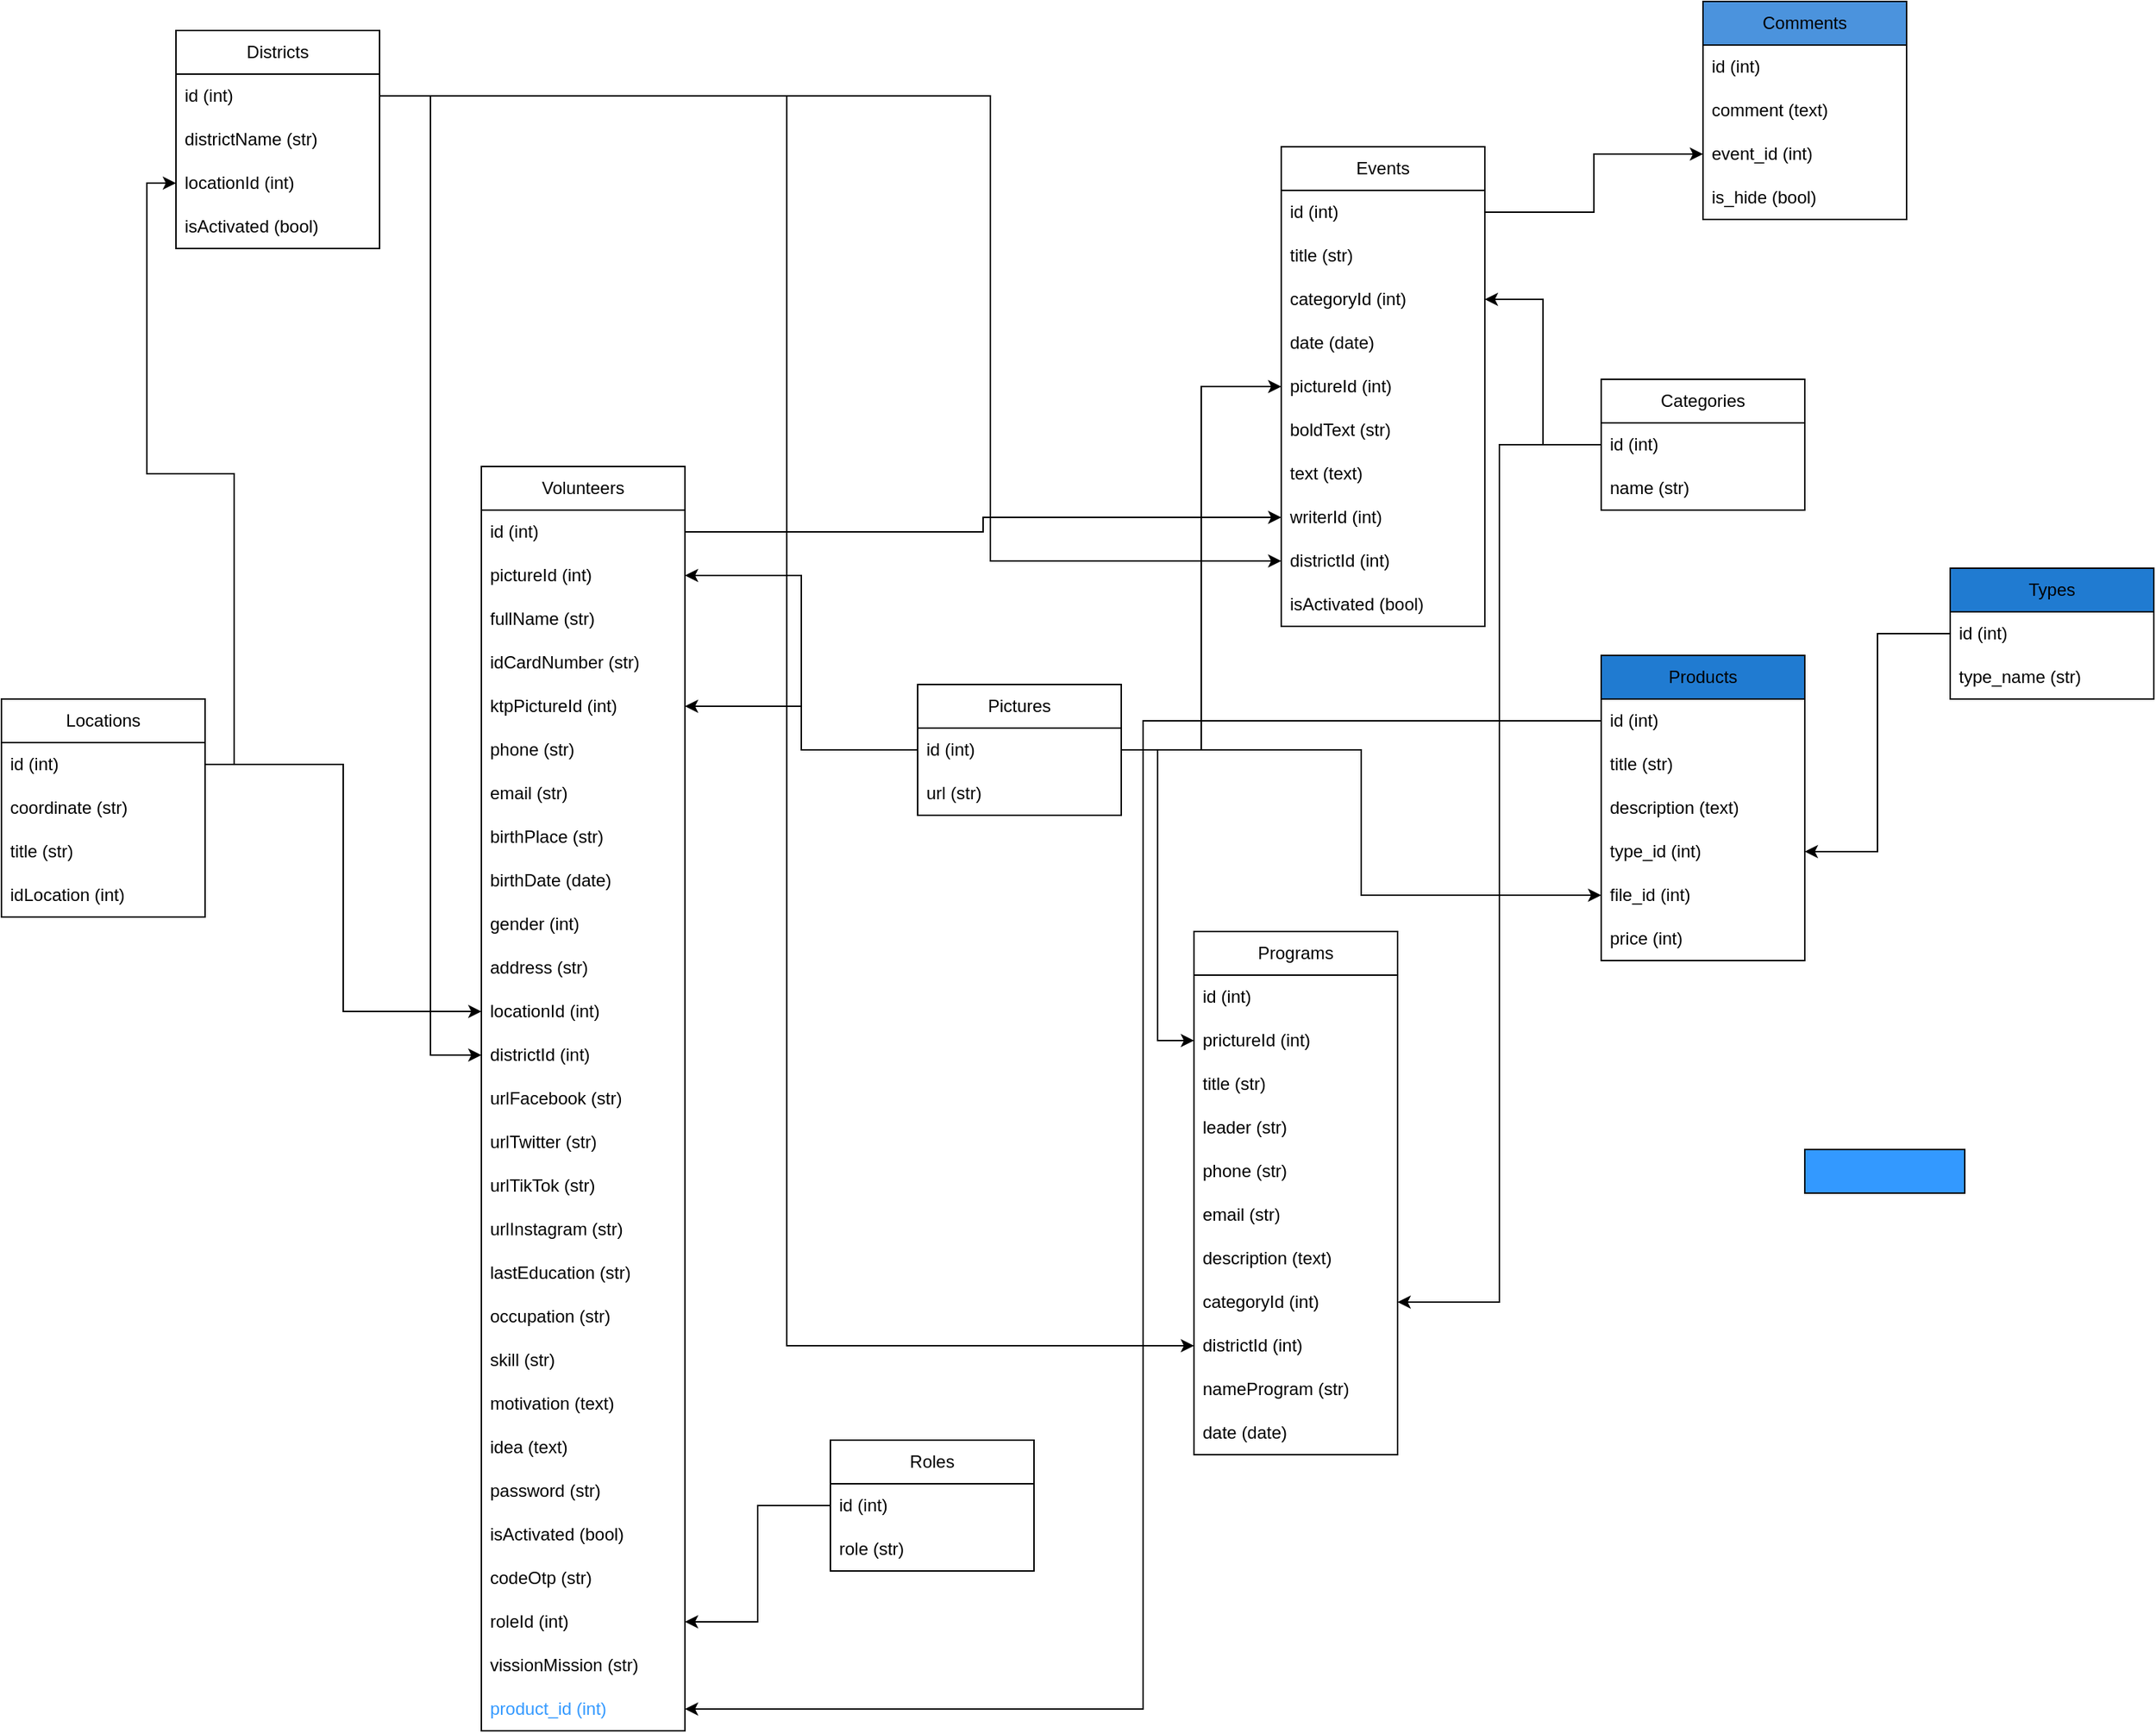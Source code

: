 <mxfile version="22.0.4" type="github">
  <diagram name="Page-1" id="6kSYmCpnZENAWCjcgiJt">
    <mxGraphModel dx="1445" dy="1318" grid="1" gridSize="10" guides="1" tooltips="1" connect="1" arrows="1" fold="1" page="1" pageScale="1" pageWidth="2500" pageHeight="2500" math="0" shadow="0">
      <root>
        <mxCell id="0" />
        <mxCell id="1" parent="0" />
        <mxCell id="M5yDu4GR9YYgDBs3hchN-1" value="Volunteers" style="swimlane;fontStyle=0;childLayout=stackLayout;horizontal=1;startSize=30;horizontalStack=0;resizeParent=1;resizeParentMax=0;resizeLast=0;collapsible=1;marginBottom=0;whiteSpace=wrap;html=1;" parent="1" vertex="1">
          <mxGeometry x="1020" y="760" width="140" height="870" as="geometry" />
        </mxCell>
        <mxCell id="M5yDu4GR9YYgDBs3hchN-2" value="id (int)" style="text;strokeColor=none;fillColor=none;align=left;verticalAlign=middle;spacingLeft=4;spacingRight=4;overflow=hidden;points=[[0,0.5],[1,0.5]];portConstraint=eastwest;rotatable=0;whiteSpace=wrap;html=1;" parent="M5yDu4GR9YYgDBs3hchN-1" vertex="1">
          <mxGeometry y="30" width="140" height="30" as="geometry" />
        </mxCell>
        <mxCell id="M5yDu4GR9YYgDBs3hchN-3" value="pictureId (int)" style="text;strokeColor=none;fillColor=none;align=left;verticalAlign=middle;spacingLeft=4;spacingRight=4;overflow=hidden;points=[[0,0.5],[1,0.5]];portConstraint=eastwest;rotatable=0;whiteSpace=wrap;html=1;" parent="M5yDu4GR9YYgDBs3hchN-1" vertex="1">
          <mxGeometry y="60" width="140" height="30" as="geometry" />
        </mxCell>
        <mxCell id="M5yDu4GR9YYgDBs3hchN-4" value="fullName (str)" style="text;strokeColor=none;fillColor=none;align=left;verticalAlign=middle;spacingLeft=4;spacingRight=4;overflow=hidden;points=[[0,0.5],[1,0.5]];portConstraint=eastwest;rotatable=0;whiteSpace=wrap;html=1;" parent="M5yDu4GR9YYgDBs3hchN-1" vertex="1">
          <mxGeometry y="90" width="140" height="30" as="geometry" />
        </mxCell>
        <mxCell id="M5yDu4GR9YYgDBs3hchN-5" value="idCardNumber (str)" style="text;strokeColor=none;fillColor=none;align=left;verticalAlign=middle;spacingLeft=4;spacingRight=4;overflow=hidden;points=[[0,0.5],[1,0.5]];portConstraint=eastwest;rotatable=0;whiteSpace=wrap;html=1;" parent="M5yDu4GR9YYgDBs3hchN-1" vertex="1">
          <mxGeometry y="120" width="140" height="30" as="geometry" />
        </mxCell>
        <mxCell id="M5yDu4GR9YYgDBs3hchN-6" value="ktpPictureId (int)" style="text;strokeColor=none;fillColor=none;align=left;verticalAlign=middle;spacingLeft=4;spacingRight=4;overflow=hidden;points=[[0,0.5],[1,0.5]];portConstraint=eastwest;rotatable=0;whiteSpace=wrap;html=1;" parent="M5yDu4GR9YYgDBs3hchN-1" vertex="1">
          <mxGeometry y="150" width="140" height="30" as="geometry" />
        </mxCell>
        <mxCell id="M5yDu4GR9YYgDBs3hchN-7" value="phone (str)" style="text;strokeColor=none;fillColor=none;align=left;verticalAlign=middle;spacingLeft=4;spacingRight=4;overflow=hidden;points=[[0,0.5],[1,0.5]];portConstraint=eastwest;rotatable=0;whiteSpace=wrap;html=1;" parent="M5yDu4GR9YYgDBs3hchN-1" vertex="1">
          <mxGeometry y="180" width="140" height="30" as="geometry" />
        </mxCell>
        <mxCell id="M5yDu4GR9YYgDBs3hchN-8" value="email (str)" style="text;strokeColor=none;fillColor=none;align=left;verticalAlign=middle;spacingLeft=4;spacingRight=4;overflow=hidden;points=[[0,0.5],[1,0.5]];portConstraint=eastwest;rotatable=0;whiteSpace=wrap;html=1;" parent="M5yDu4GR9YYgDBs3hchN-1" vertex="1">
          <mxGeometry y="210" width="140" height="30" as="geometry" />
        </mxCell>
        <mxCell id="M5yDu4GR9YYgDBs3hchN-9" value="birthPlace (str)" style="text;strokeColor=none;fillColor=none;align=left;verticalAlign=middle;spacingLeft=4;spacingRight=4;overflow=hidden;points=[[0,0.5],[1,0.5]];portConstraint=eastwest;rotatable=0;whiteSpace=wrap;html=1;" parent="M5yDu4GR9YYgDBs3hchN-1" vertex="1">
          <mxGeometry y="240" width="140" height="30" as="geometry" />
        </mxCell>
        <mxCell id="M5yDu4GR9YYgDBs3hchN-10" value="birthDate (date)" style="text;strokeColor=none;fillColor=none;align=left;verticalAlign=middle;spacingLeft=4;spacingRight=4;overflow=hidden;points=[[0,0.5],[1,0.5]];portConstraint=eastwest;rotatable=0;whiteSpace=wrap;html=1;" parent="M5yDu4GR9YYgDBs3hchN-1" vertex="1">
          <mxGeometry y="270" width="140" height="30" as="geometry" />
        </mxCell>
        <mxCell id="M5yDu4GR9YYgDBs3hchN-11" value="gender (int)" style="text;strokeColor=none;fillColor=none;align=left;verticalAlign=middle;spacingLeft=4;spacingRight=4;overflow=hidden;points=[[0,0.5],[1,0.5]];portConstraint=eastwest;rotatable=0;whiteSpace=wrap;html=1;" parent="M5yDu4GR9YYgDBs3hchN-1" vertex="1">
          <mxGeometry y="300" width="140" height="30" as="geometry" />
        </mxCell>
        <mxCell id="M5yDu4GR9YYgDBs3hchN-12" value="address (str)" style="text;strokeColor=none;fillColor=none;align=left;verticalAlign=middle;spacingLeft=4;spacingRight=4;overflow=hidden;points=[[0,0.5],[1,0.5]];portConstraint=eastwest;rotatable=0;whiteSpace=wrap;html=1;" parent="M5yDu4GR9YYgDBs3hchN-1" vertex="1">
          <mxGeometry y="330" width="140" height="30" as="geometry" />
        </mxCell>
        <mxCell id="M5yDu4GR9YYgDBs3hchN-13" value="locationId (int)" style="text;strokeColor=none;fillColor=none;align=left;verticalAlign=middle;spacingLeft=4;spacingRight=4;overflow=hidden;points=[[0,0.5],[1,0.5]];portConstraint=eastwest;rotatable=0;whiteSpace=wrap;html=1;" parent="M5yDu4GR9YYgDBs3hchN-1" vertex="1">
          <mxGeometry y="360" width="140" height="30" as="geometry" />
        </mxCell>
        <mxCell id="M5yDu4GR9YYgDBs3hchN-14" value="districtId (int)" style="text;strokeColor=none;fillColor=none;align=left;verticalAlign=middle;spacingLeft=4;spacingRight=4;overflow=hidden;points=[[0,0.5],[1,0.5]];portConstraint=eastwest;rotatable=0;whiteSpace=wrap;html=1;" parent="M5yDu4GR9YYgDBs3hchN-1" vertex="1">
          <mxGeometry y="390" width="140" height="30" as="geometry" />
        </mxCell>
        <mxCell id="M5yDu4GR9YYgDBs3hchN-15" value="urlFacebook (str)" style="text;strokeColor=none;fillColor=none;align=left;verticalAlign=middle;spacingLeft=4;spacingRight=4;overflow=hidden;points=[[0,0.5],[1,0.5]];portConstraint=eastwest;rotatable=0;whiteSpace=wrap;html=1;" parent="M5yDu4GR9YYgDBs3hchN-1" vertex="1">
          <mxGeometry y="420" width="140" height="30" as="geometry" />
        </mxCell>
        <mxCell id="M5yDu4GR9YYgDBs3hchN-16" value="urlTwitter (str)" style="text;strokeColor=none;fillColor=none;align=left;verticalAlign=middle;spacingLeft=4;spacingRight=4;overflow=hidden;points=[[0,0.5],[1,0.5]];portConstraint=eastwest;rotatable=0;whiteSpace=wrap;html=1;" parent="M5yDu4GR9YYgDBs3hchN-1" vertex="1">
          <mxGeometry y="450" width="140" height="30" as="geometry" />
        </mxCell>
        <mxCell id="M5yDu4GR9YYgDBs3hchN-17" value="urlTikTok (str)" style="text;strokeColor=none;fillColor=none;align=left;verticalAlign=middle;spacingLeft=4;spacingRight=4;overflow=hidden;points=[[0,0.5],[1,0.5]];portConstraint=eastwest;rotatable=0;whiteSpace=wrap;html=1;" parent="M5yDu4GR9YYgDBs3hchN-1" vertex="1">
          <mxGeometry y="480" width="140" height="30" as="geometry" />
        </mxCell>
        <mxCell id="M5yDu4GR9YYgDBs3hchN-18" value="urlInstagram (str)" style="text;strokeColor=none;fillColor=none;align=left;verticalAlign=middle;spacingLeft=4;spacingRight=4;overflow=hidden;points=[[0,0.5],[1,0.5]];portConstraint=eastwest;rotatable=0;whiteSpace=wrap;html=1;" parent="M5yDu4GR9YYgDBs3hchN-1" vertex="1">
          <mxGeometry y="510" width="140" height="30" as="geometry" />
        </mxCell>
        <mxCell id="M5yDu4GR9YYgDBs3hchN-19" value="lastEducation (str)" style="text;strokeColor=none;fillColor=none;align=left;verticalAlign=middle;spacingLeft=4;spacingRight=4;overflow=hidden;points=[[0,0.5],[1,0.5]];portConstraint=eastwest;rotatable=0;whiteSpace=wrap;html=1;" parent="M5yDu4GR9YYgDBs3hchN-1" vertex="1">
          <mxGeometry y="540" width="140" height="30" as="geometry" />
        </mxCell>
        <mxCell id="M5yDu4GR9YYgDBs3hchN-20" value="occupation (str)" style="text;strokeColor=none;fillColor=none;align=left;verticalAlign=middle;spacingLeft=4;spacingRight=4;overflow=hidden;points=[[0,0.5],[1,0.5]];portConstraint=eastwest;rotatable=0;whiteSpace=wrap;html=1;" parent="M5yDu4GR9YYgDBs3hchN-1" vertex="1">
          <mxGeometry y="570" width="140" height="30" as="geometry" />
        </mxCell>
        <mxCell id="M5yDu4GR9YYgDBs3hchN-21" value="skill (str)" style="text;strokeColor=none;fillColor=none;align=left;verticalAlign=middle;spacingLeft=4;spacingRight=4;overflow=hidden;points=[[0,0.5],[1,0.5]];portConstraint=eastwest;rotatable=0;whiteSpace=wrap;html=1;" parent="M5yDu4GR9YYgDBs3hchN-1" vertex="1">
          <mxGeometry y="600" width="140" height="30" as="geometry" />
        </mxCell>
        <mxCell id="M5yDu4GR9YYgDBs3hchN-22" value="motivation (text)" style="text;strokeColor=none;fillColor=none;align=left;verticalAlign=middle;spacingLeft=4;spacingRight=4;overflow=hidden;points=[[0,0.5],[1,0.5]];portConstraint=eastwest;rotatable=0;whiteSpace=wrap;html=1;" parent="M5yDu4GR9YYgDBs3hchN-1" vertex="1">
          <mxGeometry y="630" width="140" height="30" as="geometry" />
        </mxCell>
        <mxCell id="M5yDu4GR9YYgDBs3hchN-23" value="idea (text)" style="text;strokeColor=none;fillColor=none;align=left;verticalAlign=middle;spacingLeft=4;spacingRight=4;overflow=hidden;points=[[0,0.5],[1,0.5]];portConstraint=eastwest;rotatable=0;whiteSpace=wrap;html=1;" parent="M5yDu4GR9YYgDBs3hchN-1" vertex="1">
          <mxGeometry y="660" width="140" height="30" as="geometry" />
        </mxCell>
        <mxCell id="M5yDu4GR9YYgDBs3hchN-24" value="password (str)" style="text;strokeColor=none;fillColor=none;align=left;verticalAlign=middle;spacingLeft=4;spacingRight=4;overflow=hidden;points=[[0,0.5],[1,0.5]];portConstraint=eastwest;rotatable=0;whiteSpace=wrap;html=1;" parent="M5yDu4GR9YYgDBs3hchN-1" vertex="1">
          <mxGeometry y="690" width="140" height="30" as="geometry" />
        </mxCell>
        <mxCell id="M5yDu4GR9YYgDBs3hchN-25" value="isActivated (bool)" style="text;strokeColor=none;fillColor=none;align=left;verticalAlign=middle;spacingLeft=4;spacingRight=4;overflow=hidden;points=[[0,0.5],[1,0.5]];portConstraint=eastwest;rotatable=0;whiteSpace=wrap;html=1;" parent="M5yDu4GR9YYgDBs3hchN-1" vertex="1">
          <mxGeometry y="720" width="140" height="30" as="geometry" />
        </mxCell>
        <mxCell id="M5yDu4GR9YYgDBs3hchN-26" value="codeOtp (str)" style="text;strokeColor=none;fillColor=none;align=left;verticalAlign=middle;spacingLeft=4;spacingRight=4;overflow=hidden;points=[[0,0.5],[1,0.5]];portConstraint=eastwest;rotatable=0;whiteSpace=wrap;html=1;" parent="M5yDu4GR9YYgDBs3hchN-1" vertex="1">
          <mxGeometry y="750" width="140" height="30" as="geometry" />
        </mxCell>
        <mxCell id="M5yDu4GR9YYgDBs3hchN-27" value="roleId (int)" style="text;strokeColor=none;fillColor=none;align=left;verticalAlign=middle;spacingLeft=4;spacingRight=4;overflow=hidden;points=[[0,0.5],[1,0.5]];portConstraint=eastwest;rotatable=0;whiteSpace=wrap;html=1;" parent="M5yDu4GR9YYgDBs3hchN-1" vertex="1">
          <mxGeometry y="780" width="140" height="30" as="geometry" />
        </mxCell>
        <mxCell id="M5yDu4GR9YYgDBs3hchN-28" value="vissionMission (str)" style="text;strokeColor=none;fillColor=none;align=left;verticalAlign=middle;spacingLeft=4;spacingRight=4;overflow=hidden;points=[[0,0.5],[1,0.5]];portConstraint=eastwest;rotatable=0;whiteSpace=wrap;html=1;" parent="M5yDu4GR9YYgDBs3hchN-1" vertex="1">
          <mxGeometry y="810" width="140" height="30" as="geometry" />
        </mxCell>
        <mxCell id="M5yDu4GR9YYgDBs3hchN-110" value="&lt;font color=&quot;#3399ff&quot;&gt;product_id (int)&lt;/font&gt;" style="text;strokeColor=none;fillColor=none;align=left;verticalAlign=middle;spacingLeft=4;spacingRight=4;overflow=hidden;points=[[0,0.5],[1,0.5]];portConstraint=eastwest;rotatable=0;whiteSpace=wrap;html=1;" parent="M5yDu4GR9YYgDBs3hchN-1" vertex="1">
          <mxGeometry y="840" width="140" height="30" as="geometry" />
        </mxCell>
        <mxCell id="M5yDu4GR9YYgDBs3hchN-29" value="Pictures" style="swimlane;fontStyle=0;childLayout=stackLayout;horizontal=1;startSize=30;horizontalStack=0;resizeParent=1;resizeParentMax=0;resizeLast=0;collapsible=1;marginBottom=0;whiteSpace=wrap;html=1;" parent="1" vertex="1">
          <mxGeometry x="1320" y="910" width="140" height="90" as="geometry" />
        </mxCell>
        <mxCell id="M5yDu4GR9YYgDBs3hchN-30" value="id (int)" style="text;strokeColor=none;fillColor=none;align=left;verticalAlign=middle;spacingLeft=4;spacingRight=4;overflow=hidden;points=[[0,0.5],[1,0.5]];portConstraint=eastwest;rotatable=0;whiteSpace=wrap;html=1;" parent="M5yDu4GR9YYgDBs3hchN-29" vertex="1">
          <mxGeometry y="30" width="140" height="30" as="geometry" />
        </mxCell>
        <mxCell id="M5yDu4GR9YYgDBs3hchN-31" value="url (str)" style="text;strokeColor=none;fillColor=none;align=left;verticalAlign=middle;spacingLeft=4;spacingRight=4;overflow=hidden;points=[[0,0.5],[1,0.5]];portConstraint=eastwest;rotatable=0;whiteSpace=wrap;html=1;" parent="M5yDu4GR9YYgDBs3hchN-29" vertex="1">
          <mxGeometry y="60" width="140" height="30" as="geometry" />
        </mxCell>
        <mxCell id="M5yDu4GR9YYgDBs3hchN-33" style="edgeStyle=orthogonalEdgeStyle;rounded=0;orthogonalLoop=1;jettySize=auto;html=1;entryX=1;entryY=0.5;entryDx=0;entryDy=0;" parent="1" source="M5yDu4GR9YYgDBs3hchN-30" target="M5yDu4GR9YYgDBs3hchN-3" edge="1">
          <mxGeometry relative="1" as="geometry" />
        </mxCell>
        <mxCell id="M5yDu4GR9YYgDBs3hchN-34" style="edgeStyle=orthogonalEdgeStyle;rounded=0;orthogonalLoop=1;jettySize=auto;html=1;" parent="1" source="M5yDu4GR9YYgDBs3hchN-30" target="M5yDu4GR9YYgDBs3hchN-6" edge="1">
          <mxGeometry relative="1" as="geometry" />
        </mxCell>
        <mxCell id="M5yDu4GR9YYgDBs3hchN-35" value="Locations" style="swimlane;fontStyle=0;childLayout=stackLayout;horizontal=1;startSize=30;horizontalStack=0;resizeParent=1;resizeParentMax=0;resizeLast=0;collapsible=1;marginBottom=0;whiteSpace=wrap;html=1;" parent="1" vertex="1">
          <mxGeometry x="690" y="920" width="140" height="150" as="geometry" />
        </mxCell>
        <mxCell id="M5yDu4GR9YYgDBs3hchN-36" value="id (int)" style="text;strokeColor=none;fillColor=none;align=left;verticalAlign=middle;spacingLeft=4;spacingRight=4;overflow=hidden;points=[[0,0.5],[1,0.5]];portConstraint=eastwest;rotatable=0;whiteSpace=wrap;html=1;" parent="M5yDu4GR9YYgDBs3hchN-35" vertex="1">
          <mxGeometry y="30" width="140" height="30" as="geometry" />
        </mxCell>
        <mxCell id="M5yDu4GR9YYgDBs3hchN-37" value="coordinate (str)" style="text;strokeColor=none;fillColor=none;align=left;verticalAlign=middle;spacingLeft=4;spacingRight=4;overflow=hidden;points=[[0,0.5],[1,0.5]];portConstraint=eastwest;rotatable=0;whiteSpace=wrap;html=1;" parent="M5yDu4GR9YYgDBs3hchN-35" vertex="1">
          <mxGeometry y="60" width="140" height="30" as="geometry" />
        </mxCell>
        <mxCell id="M5yDu4GR9YYgDBs3hchN-38" value="title (str)" style="text;strokeColor=none;fillColor=none;align=left;verticalAlign=middle;spacingLeft=4;spacingRight=4;overflow=hidden;points=[[0,0.5],[1,0.5]];portConstraint=eastwest;rotatable=0;whiteSpace=wrap;html=1;" parent="M5yDu4GR9YYgDBs3hchN-35" vertex="1">
          <mxGeometry y="90" width="140" height="30" as="geometry" />
        </mxCell>
        <mxCell id="M5yDu4GR9YYgDBs3hchN-39" value="idLocation (int)" style="text;strokeColor=none;fillColor=none;align=left;verticalAlign=middle;spacingLeft=4;spacingRight=4;overflow=hidden;points=[[0,0.5],[1,0.5]];portConstraint=eastwest;rotatable=0;whiteSpace=wrap;html=1;" parent="M5yDu4GR9YYgDBs3hchN-35" vertex="1">
          <mxGeometry y="120" width="140" height="30" as="geometry" />
        </mxCell>
        <mxCell id="M5yDu4GR9YYgDBs3hchN-40" style="edgeStyle=orthogonalEdgeStyle;rounded=0;orthogonalLoop=1;jettySize=auto;html=1;" parent="1" source="M5yDu4GR9YYgDBs3hchN-36" target="M5yDu4GR9YYgDBs3hchN-13" edge="1">
          <mxGeometry relative="1" as="geometry" />
        </mxCell>
        <mxCell id="M5yDu4GR9YYgDBs3hchN-41" value="Districts" style="swimlane;fontStyle=0;childLayout=stackLayout;horizontal=1;startSize=30;horizontalStack=0;resizeParent=1;resizeParentMax=0;resizeLast=0;collapsible=1;marginBottom=0;whiteSpace=wrap;html=1;" parent="1" vertex="1">
          <mxGeometry x="810" y="460" width="140" height="150" as="geometry" />
        </mxCell>
        <mxCell id="M5yDu4GR9YYgDBs3hchN-42" value="id (int)" style="text;strokeColor=none;fillColor=none;align=left;verticalAlign=middle;spacingLeft=4;spacingRight=4;overflow=hidden;points=[[0,0.5],[1,0.5]];portConstraint=eastwest;rotatable=0;whiteSpace=wrap;html=1;" parent="M5yDu4GR9YYgDBs3hchN-41" vertex="1">
          <mxGeometry y="30" width="140" height="30" as="geometry" />
        </mxCell>
        <mxCell id="M5yDu4GR9YYgDBs3hchN-43" value="districtName (str)" style="text;strokeColor=none;fillColor=none;align=left;verticalAlign=middle;spacingLeft=4;spacingRight=4;overflow=hidden;points=[[0,0.5],[1,0.5]];portConstraint=eastwest;rotatable=0;whiteSpace=wrap;html=1;" parent="M5yDu4GR9YYgDBs3hchN-41" vertex="1">
          <mxGeometry y="60" width="140" height="30" as="geometry" />
        </mxCell>
        <mxCell id="M5yDu4GR9YYgDBs3hchN-44" value="locationId (int)" style="text;strokeColor=none;fillColor=none;align=left;verticalAlign=middle;spacingLeft=4;spacingRight=4;overflow=hidden;points=[[0,0.5],[1,0.5]];portConstraint=eastwest;rotatable=0;whiteSpace=wrap;html=1;" parent="M5yDu4GR9YYgDBs3hchN-41" vertex="1">
          <mxGeometry y="90" width="140" height="30" as="geometry" />
        </mxCell>
        <mxCell id="M5yDu4GR9YYgDBs3hchN-45" value="isActivated (bool)" style="text;strokeColor=none;fillColor=none;align=left;verticalAlign=middle;spacingLeft=4;spacingRight=4;overflow=hidden;points=[[0,0.5],[1,0.5]];portConstraint=eastwest;rotatable=0;whiteSpace=wrap;html=1;" parent="M5yDu4GR9YYgDBs3hchN-41" vertex="1">
          <mxGeometry y="120" width="140" height="30" as="geometry" />
        </mxCell>
        <mxCell id="M5yDu4GR9YYgDBs3hchN-46" style="edgeStyle=orthogonalEdgeStyle;rounded=0;orthogonalLoop=1;jettySize=auto;html=1;entryX=0;entryY=0.5;entryDx=0;entryDy=0;" parent="1" source="M5yDu4GR9YYgDBs3hchN-36" target="M5yDu4GR9YYgDBs3hchN-44" edge="1">
          <mxGeometry relative="1" as="geometry" />
        </mxCell>
        <mxCell id="M5yDu4GR9YYgDBs3hchN-47" style="edgeStyle=orthogonalEdgeStyle;rounded=0;orthogonalLoop=1;jettySize=auto;html=1;entryX=0;entryY=0.5;entryDx=0;entryDy=0;" parent="1" source="M5yDu4GR9YYgDBs3hchN-42" target="M5yDu4GR9YYgDBs3hchN-14" edge="1">
          <mxGeometry relative="1" as="geometry" />
        </mxCell>
        <mxCell id="M5yDu4GR9YYgDBs3hchN-48" value="Roles" style="swimlane;fontStyle=0;childLayout=stackLayout;horizontal=1;startSize=30;horizontalStack=0;resizeParent=1;resizeParentMax=0;resizeLast=0;collapsible=1;marginBottom=0;whiteSpace=wrap;html=1;" parent="1" vertex="1">
          <mxGeometry x="1260" y="1430" width="140" height="90" as="geometry" />
        </mxCell>
        <mxCell id="M5yDu4GR9YYgDBs3hchN-49" value="id (int)" style="text;strokeColor=none;fillColor=none;align=left;verticalAlign=middle;spacingLeft=4;spacingRight=4;overflow=hidden;points=[[0,0.5],[1,0.5]];portConstraint=eastwest;rotatable=0;whiteSpace=wrap;html=1;" parent="M5yDu4GR9YYgDBs3hchN-48" vertex="1">
          <mxGeometry y="30" width="140" height="30" as="geometry" />
        </mxCell>
        <mxCell id="M5yDu4GR9YYgDBs3hchN-50" value="role (str)" style="text;strokeColor=none;fillColor=none;align=left;verticalAlign=middle;spacingLeft=4;spacingRight=4;overflow=hidden;points=[[0,0.5],[1,0.5]];portConstraint=eastwest;rotatable=0;whiteSpace=wrap;html=1;" parent="M5yDu4GR9YYgDBs3hchN-48" vertex="1">
          <mxGeometry y="60" width="140" height="30" as="geometry" />
        </mxCell>
        <mxCell id="M5yDu4GR9YYgDBs3hchN-52" style="edgeStyle=orthogonalEdgeStyle;rounded=0;orthogonalLoop=1;jettySize=auto;html=1;" parent="1" source="M5yDu4GR9YYgDBs3hchN-49" target="M5yDu4GR9YYgDBs3hchN-27" edge="1">
          <mxGeometry relative="1" as="geometry" />
        </mxCell>
        <mxCell id="M5yDu4GR9YYgDBs3hchN-53" value="Events" style="swimlane;fontStyle=0;childLayout=stackLayout;horizontal=1;startSize=30;horizontalStack=0;resizeParent=1;resizeParentMax=0;resizeLast=0;collapsible=1;marginBottom=0;whiteSpace=wrap;html=1;" parent="1" vertex="1">
          <mxGeometry x="1570" y="540" width="140" height="330" as="geometry" />
        </mxCell>
        <mxCell id="M5yDu4GR9YYgDBs3hchN-54" value="id (int)" style="text;strokeColor=none;fillColor=none;align=left;verticalAlign=middle;spacingLeft=4;spacingRight=4;overflow=hidden;points=[[0,0.5],[1,0.5]];portConstraint=eastwest;rotatable=0;whiteSpace=wrap;html=1;" parent="M5yDu4GR9YYgDBs3hchN-53" vertex="1">
          <mxGeometry y="30" width="140" height="30" as="geometry" />
        </mxCell>
        <mxCell id="M5yDu4GR9YYgDBs3hchN-55" value="title (str)" style="text;strokeColor=none;fillColor=none;align=left;verticalAlign=middle;spacingLeft=4;spacingRight=4;overflow=hidden;points=[[0,0.5],[1,0.5]];portConstraint=eastwest;rotatable=0;whiteSpace=wrap;html=1;" parent="M5yDu4GR9YYgDBs3hchN-53" vertex="1">
          <mxGeometry y="60" width="140" height="30" as="geometry" />
        </mxCell>
        <mxCell id="M5yDu4GR9YYgDBs3hchN-56" value="categoryId (int)" style="text;strokeColor=none;fillColor=none;align=left;verticalAlign=middle;spacingLeft=4;spacingRight=4;overflow=hidden;points=[[0,0.5],[1,0.5]];portConstraint=eastwest;rotatable=0;whiteSpace=wrap;html=1;" parent="M5yDu4GR9YYgDBs3hchN-53" vertex="1">
          <mxGeometry y="90" width="140" height="30" as="geometry" />
        </mxCell>
        <mxCell id="M5yDu4GR9YYgDBs3hchN-57" value="date (date)" style="text;strokeColor=none;fillColor=none;align=left;verticalAlign=middle;spacingLeft=4;spacingRight=4;overflow=hidden;points=[[0,0.5],[1,0.5]];portConstraint=eastwest;rotatable=0;whiteSpace=wrap;html=1;" parent="M5yDu4GR9YYgDBs3hchN-53" vertex="1">
          <mxGeometry y="120" width="140" height="30" as="geometry" />
        </mxCell>
        <mxCell id="M5yDu4GR9YYgDBs3hchN-58" value="pictureId (int)" style="text;strokeColor=none;fillColor=none;align=left;verticalAlign=middle;spacingLeft=4;spacingRight=4;overflow=hidden;points=[[0,0.5],[1,0.5]];portConstraint=eastwest;rotatable=0;whiteSpace=wrap;html=1;" parent="M5yDu4GR9YYgDBs3hchN-53" vertex="1">
          <mxGeometry y="150" width="140" height="30" as="geometry" />
        </mxCell>
        <mxCell id="M5yDu4GR9YYgDBs3hchN-59" value="boldText (str)" style="text;strokeColor=none;fillColor=none;align=left;verticalAlign=middle;spacingLeft=4;spacingRight=4;overflow=hidden;points=[[0,0.5],[1,0.5]];portConstraint=eastwest;rotatable=0;whiteSpace=wrap;html=1;" parent="M5yDu4GR9YYgDBs3hchN-53" vertex="1">
          <mxGeometry y="180" width="140" height="30" as="geometry" />
        </mxCell>
        <mxCell id="M5yDu4GR9YYgDBs3hchN-60" value="text (text)" style="text;strokeColor=none;fillColor=none;align=left;verticalAlign=middle;spacingLeft=4;spacingRight=4;overflow=hidden;points=[[0,0.5],[1,0.5]];portConstraint=eastwest;rotatable=0;whiteSpace=wrap;html=1;" parent="M5yDu4GR9YYgDBs3hchN-53" vertex="1">
          <mxGeometry y="210" width="140" height="30" as="geometry" />
        </mxCell>
        <mxCell id="M5yDu4GR9YYgDBs3hchN-61" value="writerId (int)" style="text;strokeColor=none;fillColor=none;align=left;verticalAlign=middle;spacingLeft=4;spacingRight=4;overflow=hidden;points=[[0,0.5],[1,0.5]];portConstraint=eastwest;rotatable=0;whiteSpace=wrap;html=1;" parent="M5yDu4GR9YYgDBs3hchN-53" vertex="1">
          <mxGeometry y="240" width="140" height="30" as="geometry" />
        </mxCell>
        <mxCell id="M5yDu4GR9YYgDBs3hchN-62" value="districtId (int)" style="text;strokeColor=none;fillColor=none;align=left;verticalAlign=middle;spacingLeft=4;spacingRight=4;overflow=hidden;points=[[0,0.5],[1,0.5]];portConstraint=eastwest;rotatable=0;whiteSpace=wrap;html=1;" parent="M5yDu4GR9YYgDBs3hchN-53" vertex="1">
          <mxGeometry y="270" width="140" height="30" as="geometry" />
        </mxCell>
        <mxCell id="M5yDu4GR9YYgDBs3hchN-63" value="isActivated (bool)" style="text;strokeColor=none;fillColor=none;align=left;verticalAlign=middle;spacingLeft=4;spacingRight=4;overflow=hidden;points=[[0,0.5],[1,0.5]];portConstraint=eastwest;rotatable=0;whiteSpace=wrap;html=1;" parent="M5yDu4GR9YYgDBs3hchN-53" vertex="1">
          <mxGeometry y="300" width="140" height="30" as="geometry" />
        </mxCell>
        <mxCell id="M5yDu4GR9YYgDBs3hchN-69" value="Categories" style="swimlane;fontStyle=0;childLayout=stackLayout;horizontal=1;startSize=30;horizontalStack=0;resizeParent=1;resizeParentMax=0;resizeLast=0;collapsible=1;marginBottom=0;whiteSpace=wrap;html=1;" parent="1" vertex="1">
          <mxGeometry x="1790" y="700" width="140" height="90" as="geometry" />
        </mxCell>
        <mxCell id="M5yDu4GR9YYgDBs3hchN-70" value="id (int)" style="text;strokeColor=none;fillColor=none;align=left;verticalAlign=middle;spacingLeft=4;spacingRight=4;overflow=hidden;points=[[0,0.5],[1,0.5]];portConstraint=eastwest;rotatable=0;whiteSpace=wrap;html=1;" parent="M5yDu4GR9YYgDBs3hchN-69" vertex="1">
          <mxGeometry y="30" width="140" height="30" as="geometry" />
        </mxCell>
        <mxCell id="M5yDu4GR9YYgDBs3hchN-71" value="name (str)" style="text;strokeColor=none;fillColor=none;align=left;verticalAlign=middle;spacingLeft=4;spacingRight=4;overflow=hidden;points=[[0,0.5],[1,0.5]];portConstraint=eastwest;rotatable=0;whiteSpace=wrap;html=1;" parent="M5yDu4GR9YYgDBs3hchN-69" vertex="1">
          <mxGeometry y="60" width="140" height="30" as="geometry" />
        </mxCell>
        <mxCell id="M5yDu4GR9YYgDBs3hchN-73" style="edgeStyle=orthogonalEdgeStyle;rounded=0;orthogonalLoop=1;jettySize=auto;html=1;" parent="1" source="M5yDu4GR9YYgDBs3hchN-70" target="M5yDu4GR9YYgDBs3hchN-56" edge="1">
          <mxGeometry relative="1" as="geometry" />
        </mxCell>
        <mxCell id="M5yDu4GR9YYgDBs3hchN-74" style="edgeStyle=orthogonalEdgeStyle;rounded=0;orthogonalLoop=1;jettySize=auto;html=1;entryX=0;entryY=0.5;entryDx=0;entryDy=0;" parent="1" source="M5yDu4GR9YYgDBs3hchN-30" target="M5yDu4GR9YYgDBs3hchN-58" edge="1">
          <mxGeometry relative="1" as="geometry" />
        </mxCell>
        <mxCell id="M5yDu4GR9YYgDBs3hchN-75" style="edgeStyle=orthogonalEdgeStyle;rounded=0;orthogonalLoop=1;jettySize=auto;html=1;" parent="1" source="M5yDu4GR9YYgDBs3hchN-2" target="M5yDu4GR9YYgDBs3hchN-61" edge="1">
          <mxGeometry relative="1" as="geometry" />
        </mxCell>
        <mxCell id="M5yDu4GR9YYgDBs3hchN-76" style="edgeStyle=orthogonalEdgeStyle;rounded=0;orthogonalLoop=1;jettySize=auto;html=1;" parent="1" source="M5yDu4GR9YYgDBs3hchN-42" target="M5yDu4GR9YYgDBs3hchN-62" edge="1">
          <mxGeometry relative="1" as="geometry">
            <Array as="points">
              <mxPoint x="1370" y="505" />
              <mxPoint x="1370" y="825" />
            </Array>
          </mxGeometry>
        </mxCell>
        <mxCell id="M5yDu4GR9YYgDBs3hchN-77" value="Programs" style="swimlane;fontStyle=0;childLayout=stackLayout;horizontal=1;startSize=30;horizontalStack=0;resizeParent=1;resizeParentMax=0;resizeLast=0;collapsible=1;marginBottom=0;whiteSpace=wrap;html=1;" parent="1" vertex="1">
          <mxGeometry x="1510" y="1080" width="140" height="360" as="geometry" />
        </mxCell>
        <mxCell id="M5yDu4GR9YYgDBs3hchN-78" value="id (int)" style="text;strokeColor=none;fillColor=none;align=left;verticalAlign=middle;spacingLeft=4;spacingRight=4;overflow=hidden;points=[[0,0.5],[1,0.5]];portConstraint=eastwest;rotatable=0;whiteSpace=wrap;html=1;" parent="M5yDu4GR9YYgDBs3hchN-77" vertex="1">
          <mxGeometry y="30" width="140" height="30" as="geometry" />
        </mxCell>
        <mxCell id="M5yDu4GR9YYgDBs3hchN-79" value="prictureId (int)" style="text;strokeColor=none;fillColor=none;align=left;verticalAlign=middle;spacingLeft=4;spacingRight=4;overflow=hidden;points=[[0,0.5],[1,0.5]];portConstraint=eastwest;rotatable=0;whiteSpace=wrap;html=1;" parent="M5yDu4GR9YYgDBs3hchN-77" vertex="1">
          <mxGeometry y="60" width="140" height="30" as="geometry" />
        </mxCell>
        <mxCell id="M5yDu4GR9YYgDBs3hchN-80" value="title (str)" style="text;strokeColor=none;fillColor=none;align=left;verticalAlign=middle;spacingLeft=4;spacingRight=4;overflow=hidden;points=[[0,0.5],[1,0.5]];portConstraint=eastwest;rotatable=0;whiteSpace=wrap;html=1;" parent="M5yDu4GR9YYgDBs3hchN-77" vertex="1">
          <mxGeometry y="90" width="140" height="30" as="geometry" />
        </mxCell>
        <mxCell id="M5yDu4GR9YYgDBs3hchN-81" value="leader (str)" style="text;strokeColor=none;fillColor=none;align=left;verticalAlign=middle;spacingLeft=4;spacingRight=4;overflow=hidden;points=[[0,0.5],[1,0.5]];portConstraint=eastwest;rotatable=0;whiteSpace=wrap;html=1;" parent="M5yDu4GR9YYgDBs3hchN-77" vertex="1">
          <mxGeometry y="120" width="140" height="30" as="geometry" />
        </mxCell>
        <mxCell id="M5yDu4GR9YYgDBs3hchN-82" value="phone (str)" style="text;strokeColor=none;fillColor=none;align=left;verticalAlign=middle;spacingLeft=4;spacingRight=4;overflow=hidden;points=[[0,0.5],[1,0.5]];portConstraint=eastwest;rotatable=0;whiteSpace=wrap;html=1;" parent="M5yDu4GR9YYgDBs3hchN-77" vertex="1">
          <mxGeometry y="150" width="140" height="30" as="geometry" />
        </mxCell>
        <mxCell id="M5yDu4GR9YYgDBs3hchN-83" value="email (str)" style="text;strokeColor=none;fillColor=none;align=left;verticalAlign=middle;spacingLeft=4;spacingRight=4;overflow=hidden;points=[[0,0.5],[1,0.5]];portConstraint=eastwest;rotatable=0;whiteSpace=wrap;html=1;" parent="M5yDu4GR9YYgDBs3hchN-77" vertex="1">
          <mxGeometry y="180" width="140" height="30" as="geometry" />
        </mxCell>
        <mxCell id="M5yDu4GR9YYgDBs3hchN-84" value="description (text)" style="text;strokeColor=none;fillColor=none;align=left;verticalAlign=middle;spacingLeft=4;spacingRight=4;overflow=hidden;points=[[0,0.5],[1,0.5]];portConstraint=eastwest;rotatable=0;whiteSpace=wrap;html=1;" parent="M5yDu4GR9YYgDBs3hchN-77" vertex="1">
          <mxGeometry y="210" width="140" height="30" as="geometry" />
        </mxCell>
        <mxCell id="M5yDu4GR9YYgDBs3hchN-85" value="categoryId (int)" style="text;strokeColor=none;fillColor=none;align=left;verticalAlign=middle;spacingLeft=4;spacingRight=4;overflow=hidden;points=[[0,0.5],[1,0.5]];portConstraint=eastwest;rotatable=0;whiteSpace=wrap;html=1;" parent="M5yDu4GR9YYgDBs3hchN-77" vertex="1">
          <mxGeometry y="240" width="140" height="30" as="geometry" />
        </mxCell>
        <mxCell id="M5yDu4GR9YYgDBs3hchN-86" value="districtId (int)" style="text;strokeColor=none;fillColor=none;align=left;verticalAlign=middle;spacingLeft=4;spacingRight=4;overflow=hidden;points=[[0,0.5],[1,0.5]];portConstraint=eastwest;rotatable=0;whiteSpace=wrap;html=1;" parent="M5yDu4GR9YYgDBs3hchN-77" vertex="1">
          <mxGeometry y="270" width="140" height="30" as="geometry" />
        </mxCell>
        <mxCell id="M5yDu4GR9YYgDBs3hchN-87" value="nameProgram (str)" style="text;strokeColor=none;fillColor=none;align=left;verticalAlign=middle;spacingLeft=4;spacingRight=4;overflow=hidden;points=[[0,0.5],[1,0.5]];portConstraint=eastwest;rotatable=0;whiteSpace=wrap;html=1;" parent="M5yDu4GR9YYgDBs3hchN-77" vertex="1">
          <mxGeometry y="300" width="140" height="30" as="geometry" />
        </mxCell>
        <mxCell id="M5yDu4GR9YYgDBs3hchN-88" value="date (date)" style="text;strokeColor=none;fillColor=none;align=left;verticalAlign=middle;spacingLeft=4;spacingRight=4;overflow=hidden;points=[[0,0.5],[1,0.5]];portConstraint=eastwest;rotatable=0;whiteSpace=wrap;html=1;" parent="M5yDu4GR9YYgDBs3hchN-77" vertex="1">
          <mxGeometry y="330" width="140" height="30" as="geometry" />
        </mxCell>
        <mxCell id="M5yDu4GR9YYgDBs3hchN-89" style="edgeStyle=orthogonalEdgeStyle;rounded=0;orthogonalLoop=1;jettySize=auto;html=1;entryX=0;entryY=0.5;entryDx=0;entryDy=0;" parent="1" source="M5yDu4GR9YYgDBs3hchN-30" target="M5yDu4GR9YYgDBs3hchN-79" edge="1">
          <mxGeometry relative="1" as="geometry" />
        </mxCell>
        <mxCell id="M5yDu4GR9YYgDBs3hchN-90" style="edgeStyle=orthogonalEdgeStyle;rounded=0;orthogonalLoop=1;jettySize=auto;html=1;entryX=0;entryY=0.5;entryDx=0;entryDy=0;" parent="1" source="M5yDu4GR9YYgDBs3hchN-42" target="M5yDu4GR9YYgDBs3hchN-86" edge="1">
          <mxGeometry relative="1" as="geometry" />
        </mxCell>
        <mxCell id="M5yDu4GR9YYgDBs3hchN-91" style="edgeStyle=orthogonalEdgeStyle;rounded=0;orthogonalLoop=1;jettySize=auto;html=1;" parent="1" source="M5yDu4GR9YYgDBs3hchN-70" target="M5yDu4GR9YYgDBs3hchN-85" edge="1">
          <mxGeometry relative="1" as="geometry" />
        </mxCell>
        <mxCell id="M5yDu4GR9YYgDBs3hchN-92" value="Products" style="swimlane;fontStyle=0;childLayout=stackLayout;horizontal=1;startSize=30;horizontalStack=0;resizeParent=1;resizeParentMax=0;resizeLast=0;collapsible=1;marginBottom=0;whiteSpace=wrap;html=1;fillColor=#207bd1;" parent="1" vertex="1">
          <mxGeometry x="1790" y="890" width="140" height="210" as="geometry" />
        </mxCell>
        <mxCell id="M5yDu4GR9YYgDBs3hchN-93" value="id (int)" style="text;strokeColor=none;fillColor=none;align=left;verticalAlign=middle;spacingLeft=4;spacingRight=4;overflow=hidden;points=[[0,0.5],[1,0.5]];portConstraint=eastwest;rotatable=0;whiteSpace=wrap;html=1;" parent="M5yDu4GR9YYgDBs3hchN-92" vertex="1">
          <mxGeometry y="30" width="140" height="30" as="geometry" />
        </mxCell>
        <mxCell id="M5yDu4GR9YYgDBs3hchN-94" value="title (str)" style="text;strokeColor=none;fillColor=none;align=left;verticalAlign=middle;spacingLeft=4;spacingRight=4;overflow=hidden;points=[[0,0.5],[1,0.5]];portConstraint=eastwest;rotatable=0;whiteSpace=wrap;html=1;" parent="M5yDu4GR9YYgDBs3hchN-92" vertex="1">
          <mxGeometry y="60" width="140" height="30" as="geometry" />
        </mxCell>
        <mxCell id="M5yDu4GR9YYgDBs3hchN-95" value="description (text)" style="text;strokeColor=none;fillColor=none;align=left;verticalAlign=middle;spacingLeft=4;spacingRight=4;overflow=hidden;points=[[0,0.5],[1,0.5]];portConstraint=eastwest;rotatable=0;whiteSpace=wrap;html=1;" parent="M5yDu4GR9YYgDBs3hchN-92" vertex="1">
          <mxGeometry y="90" width="140" height="30" as="geometry" />
        </mxCell>
        <mxCell id="M5yDu4GR9YYgDBs3hchN-96" value="type_id (int)" style="text;strokeColor=none;fillColor=none;align=left;verticalAlign=middle;spacingLeft=4;spacingRight=4;overflow=hidden;points=[[0,0.5],[1,0.5]];portConstraint=eastwest;rotatable=0;whiteSpace=wrap;html=1;" parent="M5yDu4GR9YYgDBs3hchN-92" vertex="1">
          <mxGeometry y="120" width="140" height="30" as="geometry" />
        </mxCell>
        <mxCell id="M5yDu4GR9YYgDBs3hchN-97" value="file_id (int)" style="text;strokeColor=none;fillColor=none;align=left;verticalAlign=middle;spacingLeft=4;spacingRight=4;overflow=hidden;points=[[0,0.5],[1,0.5]];portConstraint=eastwest;rotatable=0;whiteSpace=wrap;html=1;" parent="M5yDu4GR9YYgDBs3hchN-92" vertex="1">
          <mxGeometry y="150" width="140" height="30" as="geometry" />
        </mxCell>
        <mxCell id="4MvoduWB0hQIQ3lyyeoX-1" value="price (int)" style="text;strokeColor=none;fillColor=none;align=left;verticalAlign=middle;spacingLeft=4;spacingRight=4;overflow=hidden;points=[[0,0.5],[1,0.5]];portConstraint=eastwest;rotatable=0;whiteSpace=wrap;html=1;" vertex="1" parent="M5yDu4GR9YYgDBs3hchN-92">
          <mxGeometry y="180" width="140" height="30" as="geometry" />
        </mxCell>
        <mxCell id="M5yDu4GR9YYgDBs3hchN-99" style="edgeStyle=orthogonalEdgeStyle;rounded=0;orthogonalLoop=1;jettySize=auto;html=1;" parent="1" source="M5yDu4GR9YYgDBs3hchN-30" target="M5yDu4GR9YYgDBs3hchN-97" edge="1">
          <mxGeometry relative="1" as="geometry" />
        </mxCell>
        <mxCell id="M5yDu4GR9YYgDBs3hchN-100" value="Types" style="swimlane;fontStyle=0;childLayout=stackLayout;horizontal=1;startSize=30;horizontalStack=0;resizeParent=1;resizeParentMax=0;resizeLast=0;collapsible=1;marginBottom=0;whiteSpace=wrap;html=1;fillColor=#207bd1;" parent="1" vertex="1">
          <mxGeometry x="2030" y="830" width="140" height="90" as="geometry" />
        </mxCell>
        <mxCell id="M5yDu4GR9YYgDBs3hchN-101" value="id (int)" style="text;strokeColor=none;fillColor=none;align=left;verticalAlign=middle;spacingLeft=4;spacingRight=4;overflow=hidden;points=[[0,0.5],[1,0.5]];portConstraint=eastwest;rotatable=0;whiteSpace=wrap;html=1;" parent="M5yDu4GR9YYgDBs3hchN-100" vertex="1">
          <mxGeometry y="30" width="140" height="30" as="geometry" />
        </mxCell>
        <mxCell id="M5yDu4GR9YYgDBs3hchN-102" value="type_name (str)" style="text;strokeColor=none;fillColor=none;align=left;verticalAlign=middle;spacingLeft=4;spacingRight=4;overflow=hidden;points=[[0,0.5],[1,0.5]];portConstraint=eastwest;rotatable=0;whiteSpace=wrap;html=1;" parent="M5yDu4GR9YYgDBs3hchN-100" vertex="1">
          <mxGeometry y="60" width="140" height="30" as="geometry" />
        </mxCell>
        <mxCell id="M5yDu4GR9YYgDBs3hchN-104" style="edgeStyle=orthogonalEdgeStyle;rounded=0;orthogonalLoop=1;jettySize=auto;html=1;entryX=1;entryY=0.5;entryDx=0;entryDy=0;" parent="1" source="M5yDu4GR9YYgDBs3hchN-101" target="M5yDu4GR9YYgDBs3hchN-96" edge="1">
          <mxGeometry relative="1" as="geometry" />
        </mxCell>
        <mxCell id="M5yDu4GR9YYgDBs3hchN-105" value="Comments" style="swimlane;fontStyle=0;childLayout=stackLayout;horizontal=1;startSize=30;horizontalStack=0;resizeParent=1;resizeParentMax=0;resizeLast=0;collapsible=1;marginBottom=0;whiteSpace=wrap;html=1;fillColor=#4b93dd;" parent="1" vertex="1">
          <mxGeometry x="1860" y="440" width="140" height="150" as="geometry" />
        </mxCell>
        <mxCell id="M5yDu4GR9YYgDBs3hchN-106" value="id (int)" style="text;strokeColor=none;fillColor=none;align=left;verticalAlign=middle;spacingLeft=4;spacingRight=4;overflow=hidden;points=[[0,0.5],[1,0.5]];portConstraint=eastwest;rotatable=0;whiteSpace=wrap;html=1;" parent="M5yDu4GR9YYgDBs3hchN-105" vertex="1">
          <mxGeometry y="30" width="140" height="30" as="geometry" />
        </mxCell>
        <mxCell id="M5yDu4GR9YYgDBs3hchN-108" value="comment (text)" style="text;strokeColor=none;fillColor=none;align=left;verticalAlign=middle;spacingLeft=4;spacingRight=4;overflow=hidden;points=[[0,0.5],[1,0.5]];portConstraint=eastwest;rotatable=0;whiteSpace=wrap;html=1;" parent="M5yDu4GR9YYgDBs3hchN-105" vertex="1">
          <mxGeometry y="60" width="140" height="30" as="geometry" />
        </mxCell>
        <mxCell id="M5yDu4GR9YYgDBs3hchN-107" value="event_id (int)" style="text;strokeColor=none;fillColor=none;align=left;verticalAlign=middle;spacingLeft=4;spacingRight=4;overflow=hidden;points=[[0,0.5],[1,0.5]];portConstraint=eastwest;rotatable=0;whiteSpace=wrap;html=1;" parent="M5yDu4GR9YYgDBs3hchN-105" vertex="1">
          <mxGeometry y="90" width="140" height="30" as="geometry" />
        </mxCell>
        <mxCell id="M5yDu4GR9YYgDBs3hchN-113" value="is_hide (bool)" style="text;strokeColor=none;fillColor=none;align=left;verticalAlign=middle;spacingLeft=4;spacingRight=4;overflow=hidden;points=[[0,0.5],[1,0.5]];portConstraint=eastwest;rotatable=0;whiteSpace=wrap;html=1;" parent="M5yDu4GR9YYgDBs3hchN-105" vertex="1">
          <mxGeometry y="120" width="140" height="30" as="geometry" />
        </mxCell>
        <mxCell id="M5yDu4GR9YYgDBs3hchN-109" style="edgeStyle=orthogonalEdgeStyle;rounded=0;orthogonalLoop=1;jettySize=auto;html=1;entryX=0;entryY=0.5;entryDx=0;entryDy=0;" parent="1" source="M5yDu4GR9YYgDBs3hchN-54" target="M5yDu4GR9YYgDBs3hchN-107" edge="1">
          <mxGeometry relative="1" as="geometry" />
        </mxCell>
        <mxCell id="M5yDu4GR9YYgDBs3hchN-111" style="edgeStyle=orthogonalEdgeStyle;rounded=0;orthogonalLoop=1;jettySize=auto;html=1;" parent="1" source="M5yDu4GR9YYgDBs3hchN-93" target="M5yDu4GR9YYgDBs3hchN-110" edge="1">
          <mxGeometry relative="1" as="geometry" />
        </mxCell>
        <mxCell id="M5yDu4GR9YYgDBs3hchN-114" value="" style="rounded=0;whiteSpace=wrap;html=1;fillColor=#3399FF;" parent="1" vertex="1">
          <mxGeometry x="1930" y="1230" width="110" height="30" as="geometry" />
        </mxCell>
      </root>
    </mxGraphModel>
  </diagram>
</mxfile>
